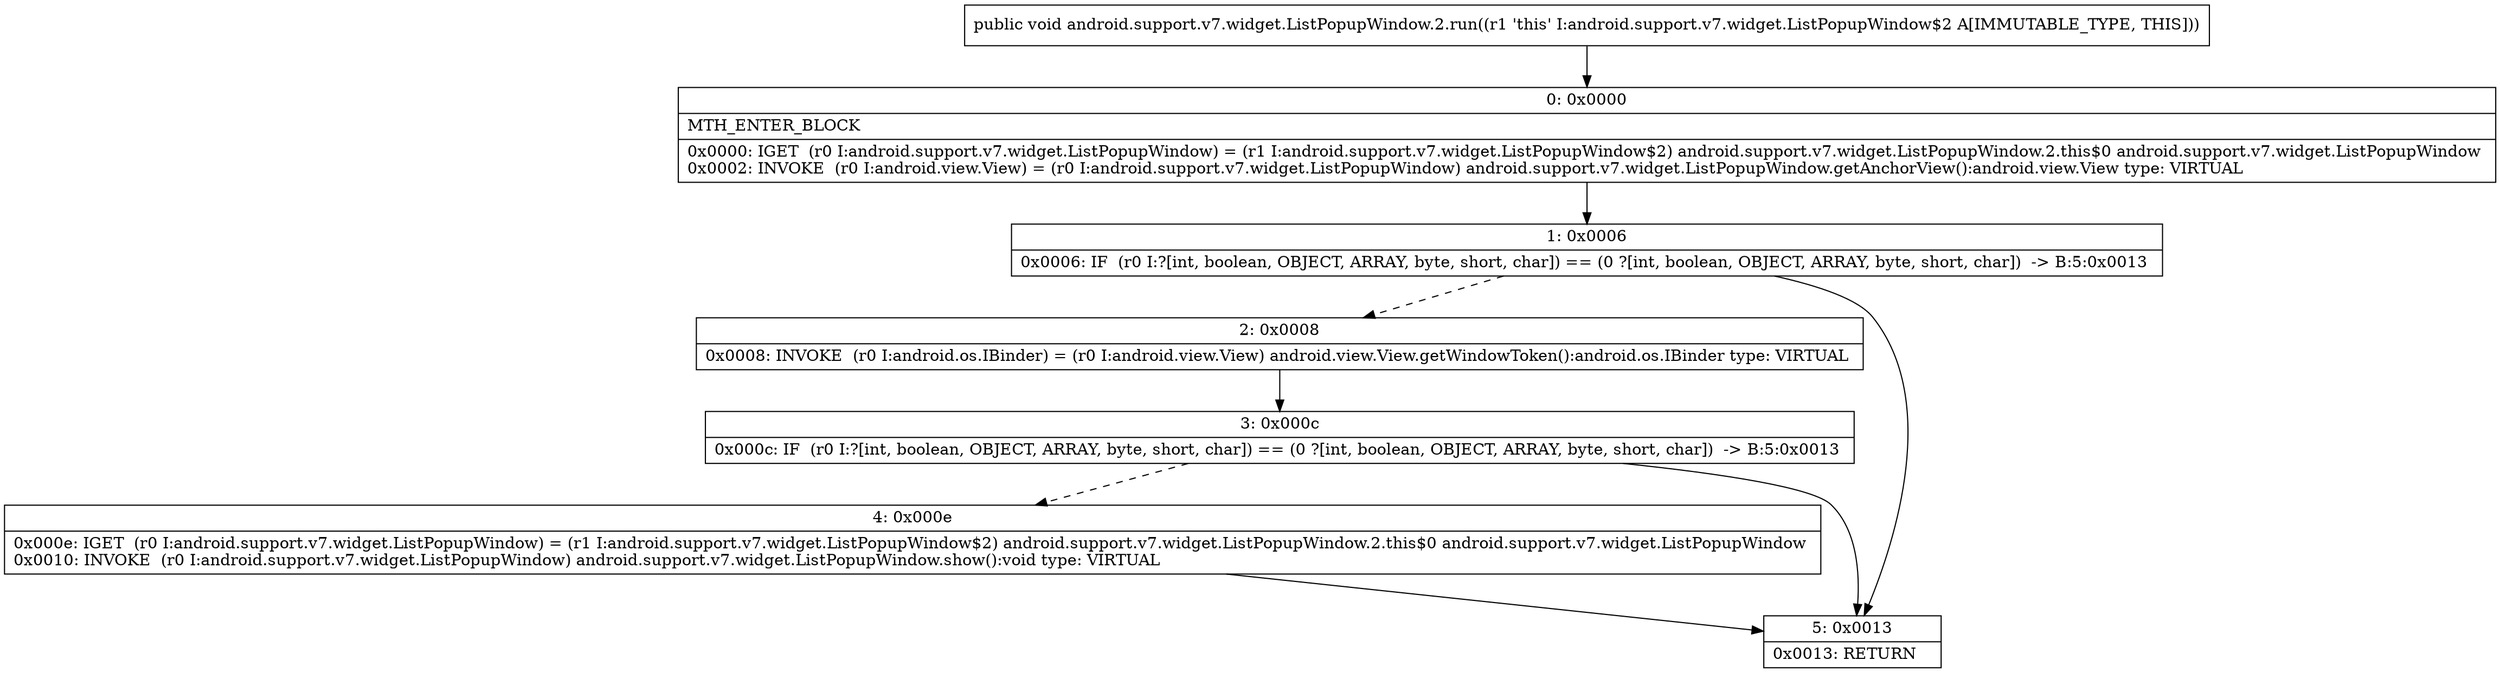 digraph "CFG forandroid.support.v7.widget.ListPopupWindow.2.run()V" {
Node_0 [shape=record,label="{0\:\ 0x0000|MTH_ENTER_BLOCK\l|0x0000: IGET  (r0 I:android.support.v7.widget.ListPopupWindow) = (r1 I:android.support.v7.widget.ListPopupWindow$2) android.support.v7.widget.ListPopupWindow.2.this$0 android.support.v7.widget.ListPopupWindow \l0x0002: INVOKE  (r0 I:android.view.View) = (r0 I:android.support.v7.widget.ListPopupWindow) android.support.v7.widget.ListPopupWindow.getAnchorView():android.view.View type: VIRTUAL \l}"];
Node_1 [shape=record,label="{1\:\ 0x0006|0x0006: IF  (r0 I:?[int, boolean, OBJECT, ARRAY, byte, short, char]) == (0 ?[int, boolean, OBJECT, ARRAY, byte, short, char])  \-\> B:5:0x0013 \l}"];
Node_2 [shape=record,label="{2\:\ 0x0008|0x0008: INVOKE  (r0 I:android.os.IBinder) = (r0 I:android.view.View) android.view.View.getWindowToken():android.os.IBinder type: VIRTUAL \l}"];
Node_3 [shape=record,label="{3\:\ 0x000c|0x000c: IF  (r0 I:?[int, boolean, OBJECT, ARRAY, byte, short, char]) == (0 ?[int, boolean, OBJECT, ARRAY, byte, short, char])  \-\> B:5:0x0013 \l}"];
Node_4 [shape=record,label="{4\:\ 0x000e|0x000e: IGET  (r0 I:android.support.v7.widget.ListPopupWindow) = (r1 I:android.support.v7.widget.ListPopupWindow$2) android.support.v7.widget.ListPopupWindow.2.this$0 android.support.v7.widget.ListPopupWindow \l0x0010: INVOKE  (r0 I:android.support.v7.widget.ListPopupWindow) android.support.v7.widget.ListPopupWindow.show():void type: VIRTUAL \l}"];
Node_5 [shape=record,label="{5\:\ 0x0013|0x0013: RETURN   \l}"];
MethodNode[shape=record,label="{public void android.support.v7.widget.ListPopupWindow.2.run((r1 'this' I:android.support.v7.widget.ListPopupWindow$2 A[IMMUTABLE_TYPE, THIS])) }"];
MethodNode -> Node_0;
Node_0 -> Node_1;
Node_1 -> Node_2[style=dashed];
Node_1 -> Node_5;
Node_2 -> Node_3;
Node_3 -> Node_4[style=dashed];
Node_3 -> Node_5;
Node_4 -> Node_5;
}

